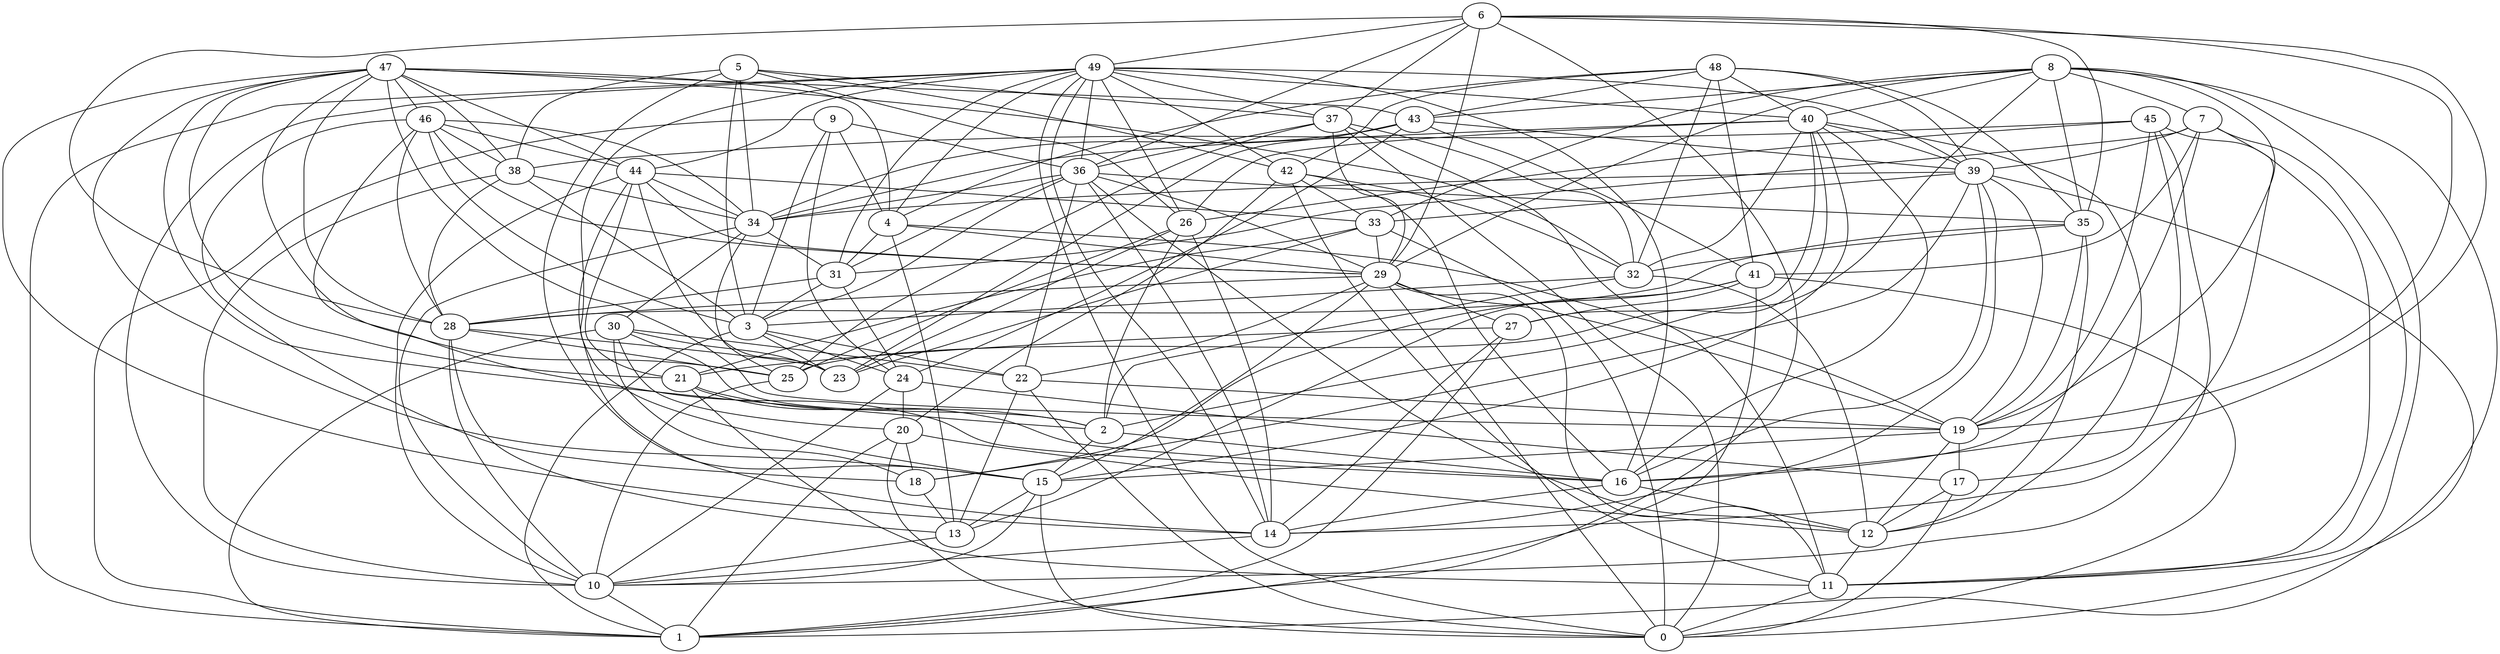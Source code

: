 digraph GG_graph {

subgraph G_graph {
edge [color = black]
"35" -> "32" [dir = none]
"27" -> "21" [dir = none]
"27" -> "1" [dir = none]
"22" -> "19" [dir = none]
"21" -> "11" [dir = none]
"21" -> "2" [dir = none]
"19" -> "12" [dir = none]
"19" -> "15" [dir = none]
"44" -> "23" [dir = none]
"44" -> "10" [dir = none]
"44" -> "29" [dir = none]
"12" -> "11" [dir = none]
"32" -> "2" [dir = none]
"32" -> "3" [dir = none]
"26" -> "2" [dir = none]
"26" -> "23" [dir = none]
"15" -> "0" [dir = none]
"5" -> "38" [dir = none]
"5" -> "3" [dir = none]
"5" -> "34" [dir = none]
"5" -> "26" [dir = none]
"5" -> "15" [dir = none]
"46" -> "3" [dir = none]
"46" -> "38" [dir = none]
"46" -> "28" [dir = none]
"46" -> "34" [dir = none]
"48" -> "42" [dir = none]
"48" -> "32" [dir = none]
"48" -> "39" [dir = none]
"48" -> "40" [dir = none]
"48" -> "41" [dir = none]
"48" -> "35" [dir = none]
"13" -> "10" [dir = none]
"37" -> "29" [dir = none]
"37" -> "25" [dir = none]
"37" -> "36" [dir = none]
"37" -> "11" [dir = none]
"7" -> "31" [dir = none]
"7" -> "41" [dir = none]
"7" -> "14" [dir = none]
"7" -> "11" [dir = none]
"10" -> "1" [dir = none]
"31" -> "3" [dir = none]
"31" -> "28" [dir = none]
"9" -> "36" [dir = none]
"9" -> "1" [dir = none]
"9" -> "3" [dir = none]
"9" -> "4" [dir = none]
"9" -> "24" [dir = none]
"33" -> "0" [dir = none]
"8" -> "1" [dir = none]
"8" -> "11" [dir = none]
"8" -> "40" [dir = none]
"8" -> "43" [dir = none]
"8" -> "33" [dir = none]
"8" -> "29" [dir = none]
"8" -> "35" [dir = none]
"8" -> "2" [dir = none]
"38" -> "3" [dir = none]
"39" -> "18" [dir = none]
"39" -> "19" [dir = none]
"39" -> "0" [dir = none]
"39" -> "34" [dir = none]
"39" -> "16" [dir = none]
"39" -> "33" [dir = none]
"14" -> "10" [dir = none]
"34" -> "25" [dir = none]
"34" -> "31" [dir = none]
"34" -> "30" [dir = none]
"42" -> "33" [dir = none]
"42" -> "11" [dir = none]
"42" -> "20" [dir = none]
"49" -> "26" [dir = none]
"49" -> "31" [dir = none]
"49" -> "36" [dir = none]
"49" -> "10" [dir = none]
"49" -> "0" [dir = none]
"49" -> "4" [dir = none]
"49" -> "42" [dir = none]
"49" -> "40" [dir = none]
"49" -> "39" [dir = none]
"49" -> "14" [dir = none]
"4" -> "13" [dir = none]
"4" -> "19" [dir = none]
"4" -> "31" [dir = none]
"43" -> "24" [dir = none]
"43" -> "41" [dir = none]
"43" -> "39" [dir = none]
"43" -> "34" [dir = none]
"36" -> "14" [dir = none]
"36" -> "34" [dir = none]
"36" -> "12" [dir = none]
"36" -> "29" [dir = none]
"36" -> "22" [dir = none]
"29" -> "0" [dir = none]
"29" -> "15" [dir = none]
"29" -> "22" [dir = none]
"29" -> "28" [dir = none]
"29" -> "27" [dir = none]
"29" -> "19" [dir = none]
"24" -> "17" [dir = none]
"24" -> "10" [dir = none]
"30" -> "20" [dir = none]
"30" -> "23" [dir = none]
"30" -> "18" [dir = none]
"30" -> "1" [dir = none]
"30" -> "2" [dir = none]
"45" -> "10" [dir = none]
"45" -> "38" [dir = none]
"45" -> "26" [dir = none]
"6" -> "29" [dir = none]
"6" -> "35" [dir = none]
"6" -> "19" [dir = none]
"6" -> "16" [dir = none]
"6" -> "37" [dir = none]
"6" -> "28" [dir = none]
"6" -> "1" [dir = none]
"6" -> "49" [dir = none]
"3" -> "23" [dir = none]
"3" -> "22" [dir = none]
"3" -> "24" [dir = none]
"3" -> "1" [dir = none]
"40" -> "32" [dir = none]
"40" -> "12" [dir = none]
"40" -> "25" [dir = none]
"40" -> "16" [dir = none]
"40" -> "39" [dir = none]
"40" -> "34" [dir = none]
"40" -> "26" [dir = none]
"17" -> "0" [dir = none]
"17" -> "12" [dir = none]
"41" -> "1" [dir = none]
"41" -> "27" [dir = none]
"41" -> "0" [dir = none]
"28" -> "10" [dir = none]
"28" -> "25" [dir = none]
"28" -> "13" [dir = none]
"20" -> "0" [dir = none]
"20" -> "12" [dir = none]
"20" -> "1" [dir = none]
"20" -> "18" [dir = none]
"16" -> "14" [dir = none]
"47" -> "19" [dir = none]
"47" -> "25" [dir = none]
"47" -> "38" [dir = none]
"47" -> "28" [dir = none]
"2" -> "16" [dir = none]
"41" -> "13" [dir = none]
"7" -> "16" [dir = none]
"45" -> "11" [dir = none]
"35" -> "28" [dir = none]
"47" -> "32" [dir = none]
"49" -> "16" [dir = none]
"37" -> "0" [dir = none]
"31" -> "24" [dir = none]
"49" -> "44" [dir = none]
"27" -> "14" [dir = none]
"42" -> "16" [dir = none]
"46" -> "16" [dir = none]
"47" -> "44" [dir = none]
"33" -> "23" [dir = none]
"47" -> "4" [dir = none]
"39" -> "14" [dir = none]
"15" -> "13" [dir = none]
"2" -> "15" [dir = none]
"6" -> "36" [dir = none]
"44" -> "34" [dir = none]
"33" -> "29" [dir = none]
"16" -> "12" [dir = none]
"49" -> "1" [dir = none]
"43" -> "23" [dir = none]
"38" -> "10" [dir = none]
"42" -> "32" [dir = none]
"38" -> "34" [dir = none]
"4" -> "29" [dir = none]
"32" -> "12" [dir = none]
"29" -> "11" [dir = none]
"35" -> "12" [dir = none]
"46" -> "18" [dir = none]
"28" -> "23" [dir = none]
"25" -> "10" [dir = none]
"45" -> "19" [dir = none]
"40" -> "27" [dir = none]
"48" -> "4" [dir = none]
"41" -> "18" [dir = none]
"11" -> "0" [dir = none]
"47" -> "43" [dir = none]
"44" -> "14" [dir = none]
"45" -> "17" [dir = none]
"36" -> "3" [dir = none]
"35" -> "19" [dir = none]
"47" -> "15" [dir = none]
"48" -> "43" [dir = none]
"47" -> "46" [dir = none]
"19" -> "17" [dir = none]
"47" -> "14" [dir = none]
"34" -> "10" [dir = none]
"36" -> "31" [dir = none]
"49" -> "15" [dir = none]
"44" -> "33" [dir = none]
"15" -> "10" [dir = none]
"46" -> "29" [dir = none]
"18" -> "13" [dir = none]
"8" -> "7" [dir = none]
"49" -> "37" [dir = none]
"33" -> "21" [dir = none]
"8" -> "19" [dir = none]
"38" -> "28" [dir = none]
"21" -> "16" [dir = none]
"47" -> "21" [dir = none]
"5" -> "42" [dir = none]
"37" -> "32" [dir = none]
"22" -> "0" [dir = none]
"26" -> "25" [dir = none]
"7" -> "39" [dir = none]
"30" -> "22" [dir = none]
"40" -> "15" [dir = none]
"46" -> "44" [dir = none]
"24" -> "20" [dir = none]
"47" -> "2" [dir = none]
"26" -> "14" [dir = none]
"44" -> "21" [dir = none]
"36" -> "35" [dir = none]
"22" -> "13" [dir = none]
"5" -> "37" [dir = none]
}

}
